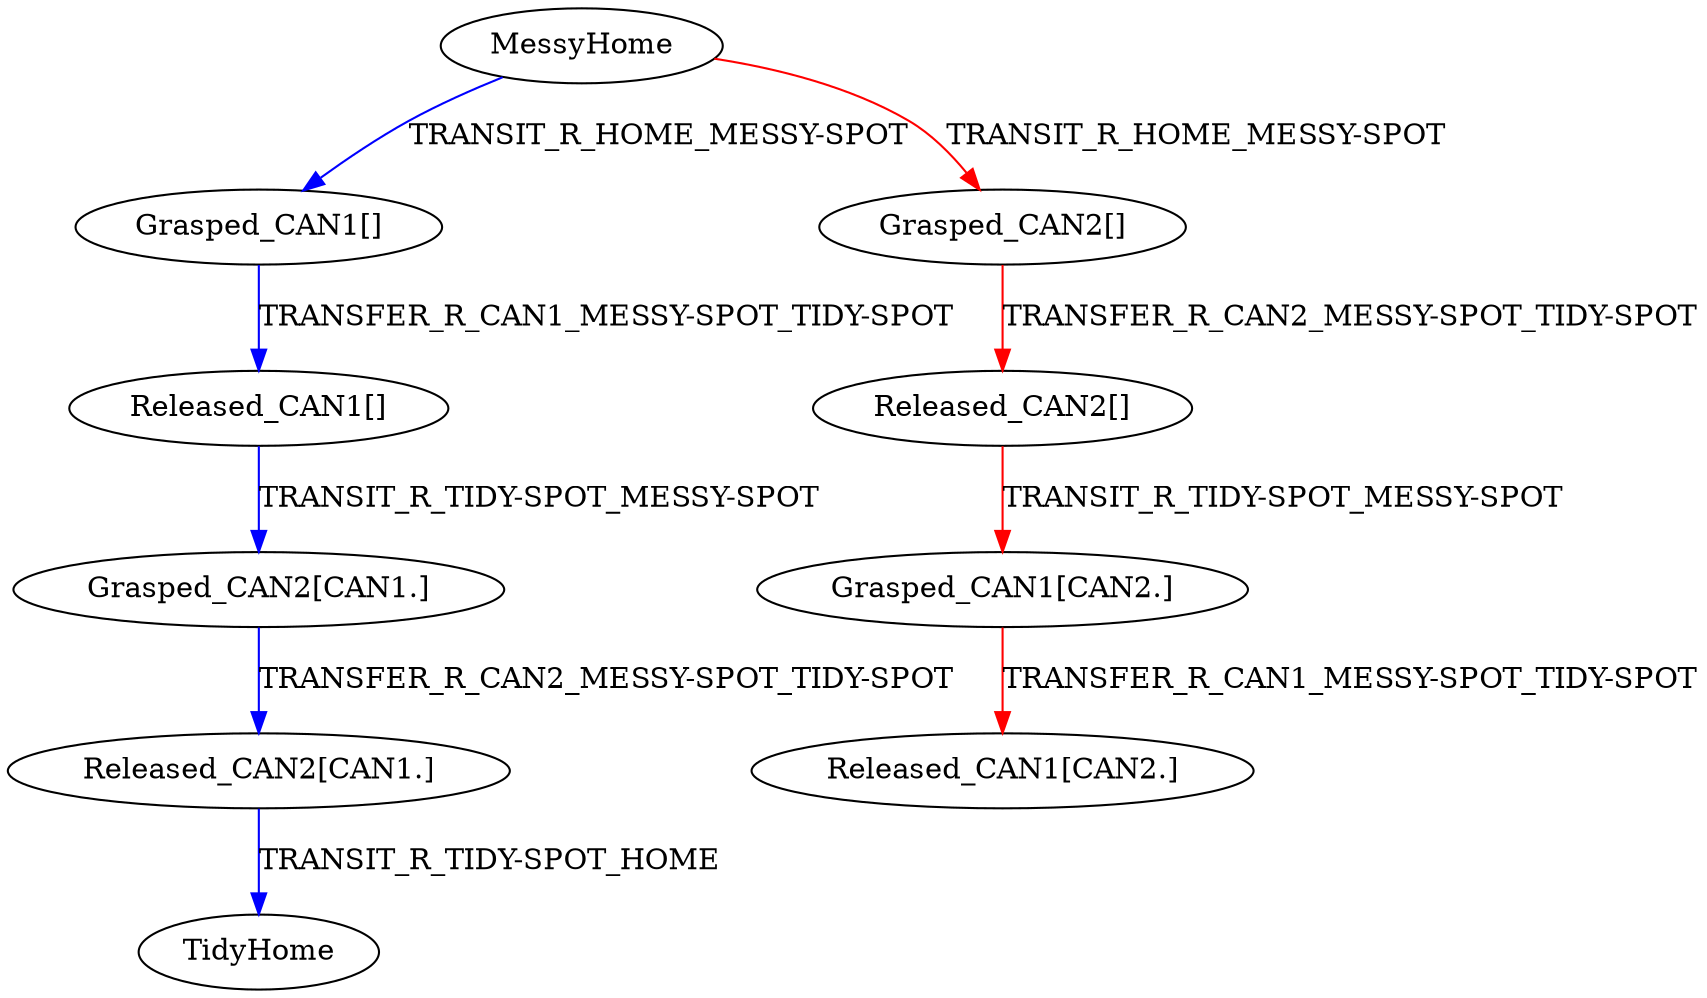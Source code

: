 digraph G {
"Grasped_CAN1[CAN2.]";
"Grasped_CAN1[]";
"Grasped_CAN2[CAN1.]";
"Grasped_CAN2[]";
MessyHome;
"Released_CAN1[CAN2.]";
"Released_CAN1[]";
"Released_CAN2[CAN1.]";
"Released_CAN2[]";
TidyHome;
"Grasped_CAN1[CAN2.]"->"Released_CAN1[CAN2.]"  [color=red, jspace=rarm_U_chest, label="TRANSFER_R_CAN1_MESSY-SPOT_TIDY-SPOT", srcstate="CAN2,0,0.41999999999999998,0.92149999999999999,0,0,0,1;CAN1,0.14999999999999999,-0.29999999999999999,0.086499999999999994,0,0,0,1;", weight=4.74642];
"Grasped_CAN1[]"->"Released_CAN1[]"  [color=blue, jspace=rarm_U_chest, label="TRANSFER_R_CAN1_MESSY-SPOT_TIDY-SPOT", srcstate="CAN2,0.40000000000000002,0.25,0.92149999999999999,0,0,0,1;CAN1,0.14999999999999999,-0.29999999999999999,0.086499999999999994,0,0,0,1;", weight=4.42446];
"Grasped_CAN2[CAN1.]"->"Released_CAN2[CAN1.]"  [color=blue, jspace=rarm_U_chest, label="TRANSFER_R_CAN2_MESSY-SPOT_TIDY-SPOT", srcstate="CAN1,0,0.34999999999999998,0.92149999999999999,0,0,0,1;CAN2,0.40000000000000002,0.25,0.086499999999999994,0,0,0,1;", weight=3.10186];
"Grasped_CAN2[]"->"Released_CAN2[]"  [color=red, jspace=rarm_U_chest, label="TRANSFER_R_CAN2_MESSY-SPOT_TIDY-SPOT", srcstate="CAN1,0.14999999999999999,-0.29999999999999999,0.92149999999999999,0,0,0,1;CAN2,0.40000000000000002,0.25,0.086499999999999994,0,0,0,1;", weight=6.14718];
MessyHome->"Grasped_CAN1[]"  [color=blue, jspace=rarm_U_chest, label="TRANSIT_R_HOME_MESSY-SPOT", srcstate="CAN1,0.14999999999999999,-0.29999999999999999,0.92149999999999999,0,0,0,1;CAN2,0.40000000000000002,0.25,0.92149999999999999,0,0,0,1;", weight=3.38439];
MessyHome->"Grasped_CAN2[]"  [color=red, jspace=rarm_U_chest, label="TRANSIT_R_HOME_MESSY-SPOT", srcstate="CAN1,0.14999999999999999,-0.29999999999999999,0.92149999999999999,0,0,0,1;CAN2,0.40000000000000002,0.25,0.92149999999999999,0,0,0,1;", weight=3.77514];
"Released_CAN1[]"->"Grasped_CAN2[CAN1.]"  [color=blue, jspace=rarm_U_chest, label="TRANSIT_R_TIDY-SPOT_MESSY-SPOT", srcstate="CAN1,0,0.34999999999999998,0.92149999999999999,0,0,0,1;CAN2,0.40000000000000002,0.25,0.92149999999999999,0,0,0,1;", weight=3.81675];
"Released_CAN2[CAN1.]"->TidyHome  [color=blue, jspace=rarm, label="TRANSIT_R_TIDY-SPOT_HOME", srcstate="CAN1,0,0.34999999999999998,0.92149999999999999,0,0,0,1;CAN2,0,0.41999999999999998,0.92149999999999999,0,0,0,1;", weight=1.56934];
"Released_CAN2[]"->"Grasped_CAN1[CAN2.]"  [color=red, jspace=rarm, label="TRANSIT_R_TIDY-SPOT_MESSY-SPOT", srcstate="CAN1,0.14999999999999999,-0.29999999999999999,0.92149999999999999,0,0,0,1;CAN2,0,0.41999999999999998,0.92149999999999999,0,0,0,1;", weight=3.89956];
}
